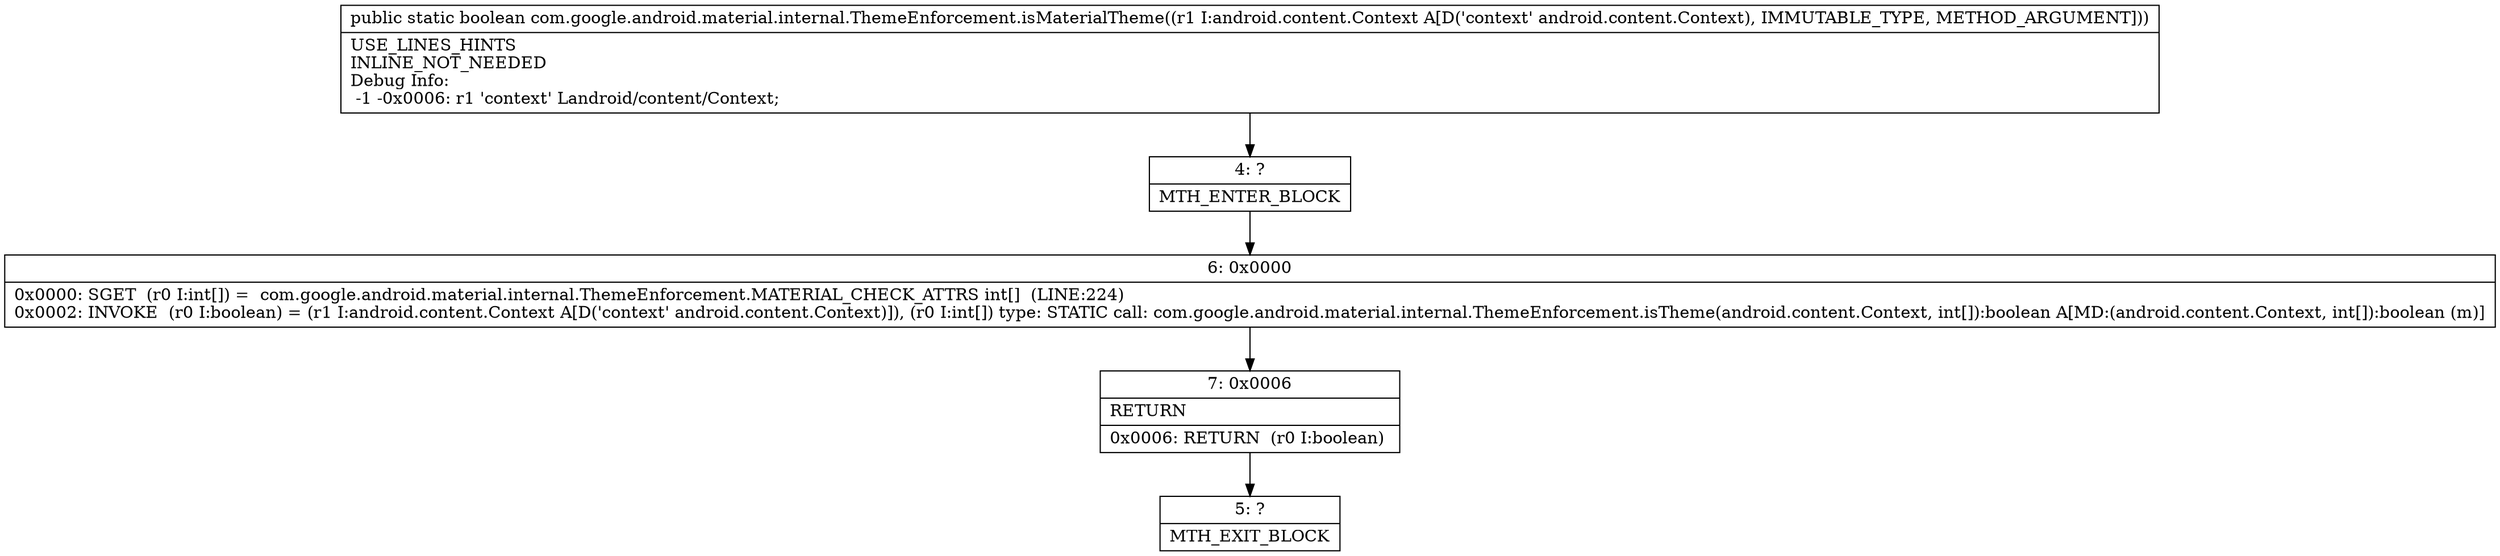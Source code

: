 digraph "CFG forcom.google.android.material.internal.ThemeEnforcement.isMaterialTheme(Landroid\/content\/Context;)Z" {
Node_4 [shape=record,label="{4\:\ ?|MTH_ENTER_BLOCK\l}"];
Node_6 [shape=record,label="{6\:\ 0x0000|0x0000: SGET  (r0 I:int[]) =  com.google.android.material.internal.ThemeEnforcement.MATERIAL_CHECK_ATTRS int[]  (LINE:224)\l0x0002: INVOKE  (r0 I:boolean) = (r1 I:android.content.Context A[D('context' android.content.Context)]), (r0 I:int[]) type: STATIC call: com.google.android.material.internal.ThemeEnforcement.isTheme(android.content.Context, int[]):boolean A[MD:(android.content.Context, int[]):boolean (m)]\l}"];
Node_7 [shape=record,label="{7\:\ 0x0006|RETURN\l|0x0006: RETURN  (r0 I:boolean) \l}"];
Node_5 [shape=record,label="{5\:\ ?|MTH_EXIT_BLOCK\l}"];
MethodNode[shape=record,label="{public static boolean com.google.android.material.internal.ThemeEnforcement.isMaterialTheme((r1 I:android.content.Context A[D('context' android.content.Context), IMMUTABLE_TYPE, METHOD_ARGUMENT]))  | USE_LINES_HINTS\lINLINE_NOT_NEEDED\lDebug Info:\l  \-1 \-0x0006: r1 'context' Landroid\/content\/Context;\l}"];
MethodNode -> Node_4;Node_4 -> Node_6;
Node_6 -> Node_7;
Node_7 -> Node_5;
}

